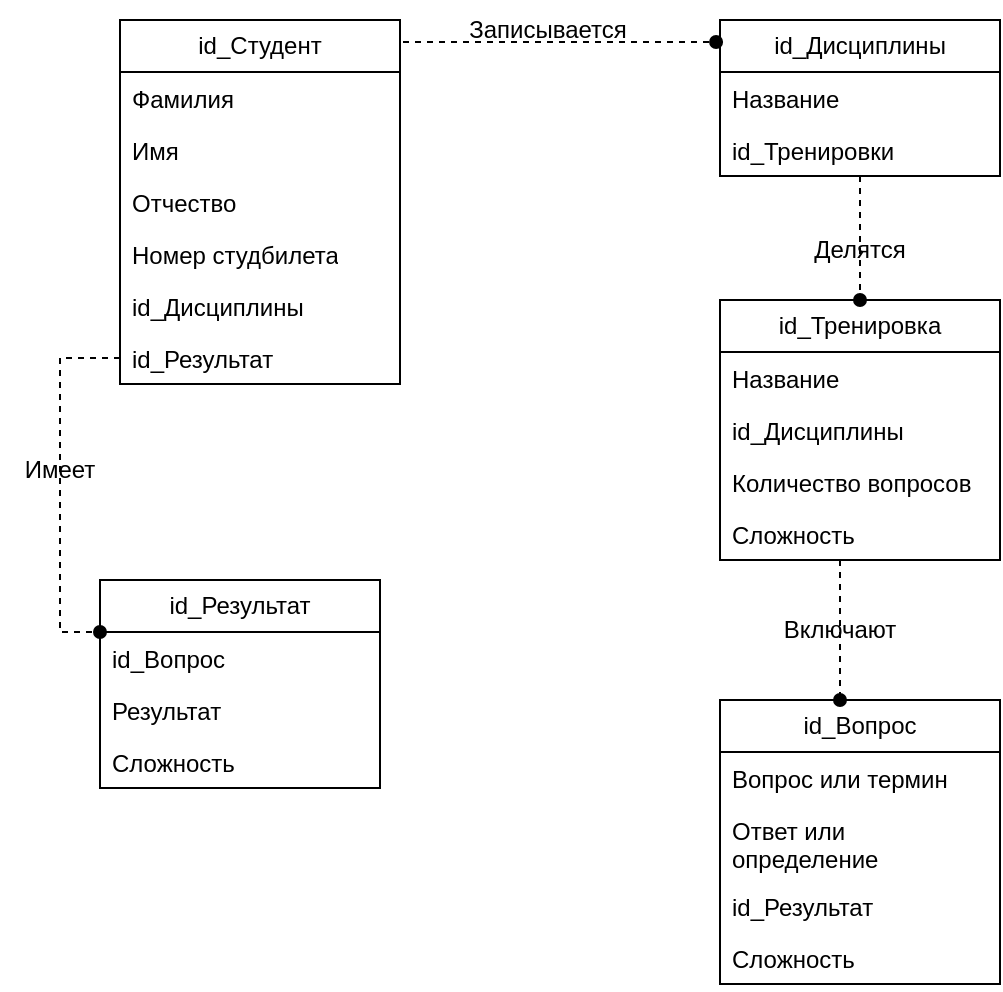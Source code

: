 <mxfile version="28.2.3">
  <diagram name="Страница — 1" id="uHZHQk44DHw1Dlglfrm6">
    <mxGraphModel dx="786" dy="683" grid="1" gridSize="10" guides="1" tooltips="1" connect="1" arrows="1" fold="1" page="1" pageScale="1" pageWidth="827" pageHeight="1169" math="0" shadow="0">
      <root>
        <mxCell id="0" />
        <mxCell id="1" parent="0" />
        <mxCell id="MYQNluOtv22lme1Gyjqr-23" value="id_Студент" style="swimlane;fontStyle=0;childLayout=stackLayout;horizontal=1;startSize=26;fillColor=none;horizontalStack=0;resizeParent=1;resizeParentMax=0;resizeLast=0;collapsible=1;marginBottom=0;whiteSpace=wrap;html=1;" vertex="1" parent="1">
          <mxGeometry x="170" y="240" width="140" height="182" as="geometry" />
        </mxCell>
        <mxCell id="MYQNluOtv22lme1Gyjqr-24" value="Фамилия" style="text;strokeColor=none;fillColor=none;align=left;verticalAlign=top;spacingLeft=4;spacingRight=4;overflow=hidden;rotatable=0;points=[[0,0.5],[1,0.5]];portConstraint=eastwest;whiteSpace=wrap;html=1;" vertex="1" parent="MYQNluOtv22lme1Gyjqr-23">
          <mxGeometry y="26" width="140" height="26" as="geometry" />
        </mxCell>
        <mxCell id="MYQNluOtv22lme1Gyjqr-25" value="Имя" style="text;strokeColor=none;fillColor=none;align=left;verticalAlign=top;spacingLeft=4;spacingRight=4;overflow=hidden;rotatable=0;points=[[0,0.5],[1,0.5]];portConstraint=eastwest;whiteSpace=wrap;html=1;" vertex="1" parent="MYQNluOtv22lme1Gyjqr-23">
          <mxGeometry y="52" width="140" height="26" as="geometry" />
        </mxCell>
        <mxCell id="MYQNluOtv22lme1Gyjqr-26" value="Отчество" style="text;strokeColor=none;fillColor=none;align=left;verticalAlign=top;spacingLeft=4;spacingRight=4;overflow=hidden;rotatable=0;points=[[0,0.5],[1,0.5]];portConstraint=eastwest;whiteSpace=wrap;html=1;" vertex="1" parent="MYQNluOtv22lme1Gyjqr-23">
          <mxGeometry y="78" width="140" height="26" as="geometry" />
        </mxCell>
        <mxCell id="MYQNluOtv22lme1Gyjqr-27" value="Номер студбилета" style="text;strokeColor=none;fillColor=none;align=left;verticalAlign=top;spacingLeft=4;spacingRight=4;overflow=hidden;rotatable=0;points=[[0,0.5],[1,0.5]];portConstraint=eastwest;whiteSpace=wrap;html=1;" vertex="1" parent="MYQNluOtv22lme1Gyjqr-23">
          <mxGeometry y="104" width="140" height="26" as="geometry" />
        </mxCell>
        <mxCell id="MYQNluOtv22lme1Gyjqr-28" value="id_Дисциплины" style="text;strokeColor=none;fillColor=none;align=left;verticalAlign=top;spacingLeft=4;spacingRight=4;overflow=hidden;rotatable=0;points=[[0,0.5],[1,0.5]];portConstraint=eastwest;whiteSpace=wrap;html=1;" vertex="1" parent="MYQNluOtv22lme1Gyjqr-23">
          <mxGeometry y="130" width="140" height="26" as="geometry" />
        </mxCell>
        <mxCell id="MYQNluOtv22lme1Gyjqr-31" value="id_Результат" style="text;strokeColor=none;fillColor=none;align=left;verticalAlign=top;spacingLeft=4;spacingRight=4;overflow=hidden;rotatable=0;points=[[0,0.5],[1,0.5]];portConstraint=eastwest;whiteSpace=wrap;html=1;" vertex="1" parent="MYQNluOtv22lme1Gyjqr-23">
          <mxGeometry y="156" width="140" height="26" as="geometry" />
        </mxCell>
        <mxCell id="MYQNluOtv22lme1Gyjqr-57" style="edgeStyle=orthogonalEdgeStyle;rounded=0;orthogonalLoop=1;jettySize=auto;html=1;exitX=0.5;exitY=1;exitDx=0;exitDy=0;entryX=0.5;entryY=0;entryDx=0;entryDy=0;dashed=1;endArrow=oval;endFill=1;" edge="1" parent="1" source="MYQNluOtv22lme1Gyjqr-32" target="MYQNluOtv22lme1Gyjqr-39">
          <mxGeometry relative="1" as="geometry" />
        </mxCell>
        <mxCell id="MYQNluOtv22lme1Gyjqr-32" value="id_Дисциплины" style="swimlane;fontStyle=0;childLayout=stackLayout;horizontal=1;startSize=26;fillColor=none;horizontalStack=0;resizeParent=1;resizeParentMax=0;resizeLast=0;collapsible=1;marginBottom=0;whiteSpace=wrap;html=1;" vertex="1" parent="1">
          <mxGeometry x="470" y="240" width="140" height="78" as="geometry" />
        </mxCell>
        <mxCell id="MYQNluOtv22lme1Gyjqr-33" value="Название" style="text;strokeColor=none;fillColor=none;align=left;verticalAlign=top;spacingLeft=4;spacingRight=4;overflow=hidden;rotatable=0;points=[[0,0.5],[1,0.5]];portConstraint=eastwest;whiteSpace=wrap;html=1;" vertex="1" parent="MYQNluOtv22lme1Gyjqr-32">
          <mxGeometry y="26" width="140" height="26" as="geometry" />
        </mxCell>
        <mxCell id="MYQNluOtv22lme1Gyjqr-38" value="id_Тренировки" style="text;strokeColor=none;fillColor=none;align=left;verticalAlign=top;spacingLeft=4;spacingRight=4;overflow=hidden;rotatable=0;points=[[0,0.5],[1,0.5]];portConstraint=eastwest;whiteSpace=wrap;html=1;" vertex="1" parent="MYQNluOtv22lme1Gyjqr-32">
          <mxGeometry y="52" width="140" height="26" as="geometry" />
        </mxCell>
        <mxCell id="MYQNluOtv22lme1Gyjqr-58" style="edgeStyle=orthogonalEdgeStyle;rounded=0;orthogonalLoop=1;jettySize=auto;html=1;exitX=0.5;exitY=1;exitDx=0;exitDy=0;entryX=0.5;entryY=0;entryDx=0;entryDy=0;dashed=1;endArrow=oval;endFill=1;" edge="1" parent="1">
          <mxGeometry relative="1" as="geometry">
            <mxPoint x="530" y="510" as="sourcePoint" />
            <mxPoint x="530" y="580" as="targetPoint" />
          </mxGeometry>
        </mxCell>
        <mxCell id="MYQNluOtv22lme1Gyjqr-39" value="id_Тренировка" style="swimlane;fontStyle=0;childLayout=stackLayout;horizontal=1;startSize=26;fillColor=none;horizontalStack=0;resizeParent=1;resizeParentMax=0;resizeLast=0;collapsible=1;marginBottom=0;whiteSpace=wrap;html=1;" vertex="1" parent="1">
          <mxGeometry x="470" y="380" width="140" height="130" as="geometry" />
        </mxCell>
        <mxCell id="MYQNluOtv22lme1Gyjqr-40" value="Название" style="text;strokeColor=none;fillColor=none;align=left;verticalAlign=top;spacingLeft=4;spacingRight=4;overflow=hidden;rotatable=0;points=[[0,0.5],[1,0.5]];portConstraint=eastwest;whiteSpace=wrap;html=1;" vertex="1" parent="MYQNluOtv22lme1Gyjqr-39">
          <mxGeometry y="26" width="140" height="26" as="geometry" />
        </mxCell>
        <mxCell id="MYQNluOtv22lme1Gyjqr-41" value="id_Дисциплины" style="text;strokeColor=none;fillColor=none;align=left;verticalAlign=top;spacingLeft=4;spacingRight=4;overflow=hidden;rotatable=0;points=[[0,0.5],[1,0.5]];portConstraint=eastwest;whiteSpace=wrap;html=1;" vertex="1" parent="MYQNluOtv22lme1Gyjqr-39">
          <mxGeometry y="52" width="140" height="26" as="geometry" />
        </mxCell>
        <mxCell id="MYQNluOtv22lme1Gyjqr-42" value="Количество вопросов" style="text;strokeColor=none;fillColor=none;align=left;verticalAlign=top;spacingLeft=4;spacingRight=4;overflow=hidden;rotatable=0;points=[[0,0.5],[1,0.5]];portConstraint=eastwest;whiteSpace=wrap;html=1;" vertex="1" parent="MYQNluOtv22lme1Gyjqr-39">
          <mxGeometry y="78" width="140" height="26" as="geometry" />
        </mxCell>
        <mxCell id="MYQNluOtv22lme1Gyjqr-43" value="Сложность" style="text;strokeColor=none;fillColor=none;align=left;verticalAlign=top;spacingLeft=4;spacingRight=4;overflow=hidden;rotatable=0;points=[[0,0.5],[1,0.5]];portConstraint=eastwest;whiteSpace=wrap;html=1;" vertex="1" parent="MYQNluOtv22lme1Gyjqr-39">
          <mxGeometry y="104" width="140" height="26" as="geometry" />
        </mxCell>
        <mxCell id="MYQNluOtv22lme1Gyjqr-46" value="id_Вопрос" style="swimlane;fontStyle=0;childLayout=stackLayout;horizontal=1;startSize=26;fillColor=none;horizontalStack=0;resizeParent=1;resizeParentMax=0;resizeLast=0;collapsible=1;marginBottom=0;whiteSpace=wrap;html=1;" vertex="1" parent="1">
          <mxGeometry x="470" y="580" width="140" height="142" as="geometry" />
        </mxCell>
        <mxCell id="MYQNluOtv22lme1Gyjqr-47" value="Вопрос или термин" style="text;strokeColor=none;fillColor=none;align=left;verticalAlign=top;spacingLeft=4;spacingRight=4;overflow=hidden;rotatable=0;points=[[0,0.5],[1,0.5]];portConstraint=eastwest;whiteSpace=wrap;html=1;" vertex="1" parent="MYQNluOtv22lme1Gyjqr-46">
          <mxGeometry y="26" width="140" height="26" as="geometry" />
        </mxCell>
        <mxCell id="MYQNluOtv22lme1Gyjqr-48" value="Ответ или определение" style="text;strokeColor=none;fillColor=none;align=left;verticalAlign=top;spacingLeft=4;spacingRight=4;overflow=hidden;rotatable=0;points=[[0,0.5],[1,0.5]];portConstraint=eastwest;whiteSpace=wrap;html=1;" vertex="1" parent="MYQNluOtv22lme1Gyjqr-46">
          <mxGeometry y="52" width="140" height="38" as="geometry" />
        </mxCell>
        <mxCell id="MYQNluOtv22lme1Gyjqr-49" value="id_Результат" style="text;strokeColor=none;fillColor=none;align=left;verticalAlign=top;spacingLeft=4;spacingRight=4;overflow=hidden;rotatable=0;points=[[0,0.5],[1,0.5]];portConstraint=eastwest;whiteSpace=wrap;html=1;" vertex="1" parent="MYQNluOtv22lme1Gyjqr-46">
          <mxGeometry y="90" width="140" height="26" as="geometry" />
        </mxCell>
        <mxCell id="MYQNluOtv22lme1Gyjqr-50" value="Сложность" style="text;strokeColor=none;fillColor=none;align=left;verticalAlign=top;spacingLeft=4;spacingRight=4;overflow=hidden;rotatable=0;points=[[0,0.5],[1,0.5]];portConstraint=eastwest;whiteSpace=wrap;html=1;" vertex="1" parent="MYQNluOtv22lme1Gyjqr-46">
          <mxGeometry y="116" width="140" height="26" as="geometry" />
        </mxCell>
        <mxCell id="MYQNluOtv22lme1Gyjqr-51" value="id_Результат" style="swimlane;fontStyle=0;childLayout=stackLayout;horizontal=1;startSize=26;fillColor=none;horizontalStack=0;resizeParent=1;resizeParentMax=0;resizeLast=0;collapsible=1;marginBottom=0;whiteSpace=wrap;html=1;" vertex="1" parent="1">
          <mxGeometry x="160" y="520" width="140" height="104" as="geometry" />
        </mxCell>
        <mxCell id="MYQNluOtv22lme1Gyjqr-52" value="id_Вопрос" style="text;strokeColor=none;fillColor=none;align=left;verticalAlign=top;spacingLeft=4;spacingRight=4;overflow=hidden;rotatable=0;points=[[0,0.5],[1,0.5]];portConstraint=eastwest;whiteSpace=wrap;html=1;" vertex="1" parent="MYQNluOtv22lme1Gyjqr-51">
          <mxGeometry y="26" width="140" height="26" as="geometry" />
        </mxCell>
        <mxCell id="MYQNluOtv22lme1Gyjqr-54" value="Результат" style="text;strokeColor=none;fillColor=none;align=left;verticalAlign=top;spacingLeft=4;spacingRight=4;overflow=hidden;rotatable=0;points=[[0,0.5],[1,0.5]];portConstraint=eastwest;whiteSpace=wrap;html=1;" vertex="1" parent="MYQNluOtv22lme1Gyjqr-51">
          <mxGeometry y="52" width="140" height="26" as="geometry" />
        </mxCell>
        <mxCell id="MYQNluOtv22lme1Gyjqr-55" value="Сложность" style="text;strokeColor=none;fillColor=none;align=left;verticalAlign=top;spacingLeft=4;spacingRight=4;overflow=hidden;rotatable=0;points=[[0,0.5],[1,0.5]];portConstraint=eastwest;whiteSpace=wrap;html=1;" vertex="1" parent="MYQNluOtv22lme1Gyjqr-51">
          <mxGeometry y="78" width="140" height="26" as="geometry" />
        </mxCell>
        <mxCell id="MYQNluOtv22lme1Gyjqr-56" style="edgeStyle=orthogonalEdgeStyle;rounded=0;orthogonalLoop=1;jettySize=auto;html=1;exitX=0;exitY=0.5;exitDx=0;exitDy=0;entryX=0;entryY=0.25;entryDx=0;entryDy=0;endArrow=oval;endFill=1;dashed=1;" edge="1" parent="1" source="MYQNluOtv22lme1Gyjqr-31" target="MYQNluOtv22lme1Gyjqr-51">
          <mxGeometry relative="1" as="geometry" />
        </mxCell>
        <mxCell id="MYQNluOtv22lme1Gyjqr-59" style="edgeStyle=orthogonalEdgeStyle;rounded=0;orthogonalLoop=1;jettySize=auto;html=1;exitX=1;exitY=0.25;exitDx=0;exitDy=0;entryX=-0.014;entryY=0.141;entryDx=0;entryDy=0;entryPerimeter=0;dashed=1;endArrow=oval;endFill=1;" edge="1" parent="1" source="MYQNluOtv22lme1Gyjqr-23" target="MYQNluOtv22lme1Gyjqr-32">
          <mxGeometry relative="1" as="geometry">
            <Array as="points">
              <mxPoint x="310" y="251" />
            </Array>
          </mxGeometry>
        </mxCell>
        <mxCell id="MYQNluOtv22lme1Gyjqr-60" value="Имеет" style="text;html=1;align=center;verticalAlign=middle;whiteSpace=wrap;rounded=0;" vertex="1" parent="1">
          <mxGeometry x="110" y="450" width="60" height="30" as="geometry" />
        </mxCell>
        <mxCell id="MYQNluOtv22lme1Gyjqr-61" value="Записывается" style="text;html=1;align=center;verticalAlign=middle;whiteSpace=wrap;rounded=0;" vertex="1" parent="1">
          <mxGeometry x="354" y="230" width="60" height="30" as="geometry" />
        </mxCell>
        <mxCell id="MYQNluOtv22lme1Gyjqr-62" value="Делятся" style="text;html=1;align=center;verticalAlign=middle;whiteSpace=wrap;rounded=0;" vertex="1" parent="1">
          <mxGeometry x="510" y="340" width="60" height="30" as="geometry" />
        </mxCell>
        <mxCell id="MYQNluOtv22lme1Gyjqr-63" value="Включают" style="text;html=1;align=center;verticalAlign=middle;whiteSpace=wrap;rounded=0;" vertex="1" parent="1">
          <mxGeometry x="500" y="530" width="60" height="30" as="geometry" />
        </mxCell>
      </root>
    </mxGraphModel>
  </diagram>
</mxfile>

